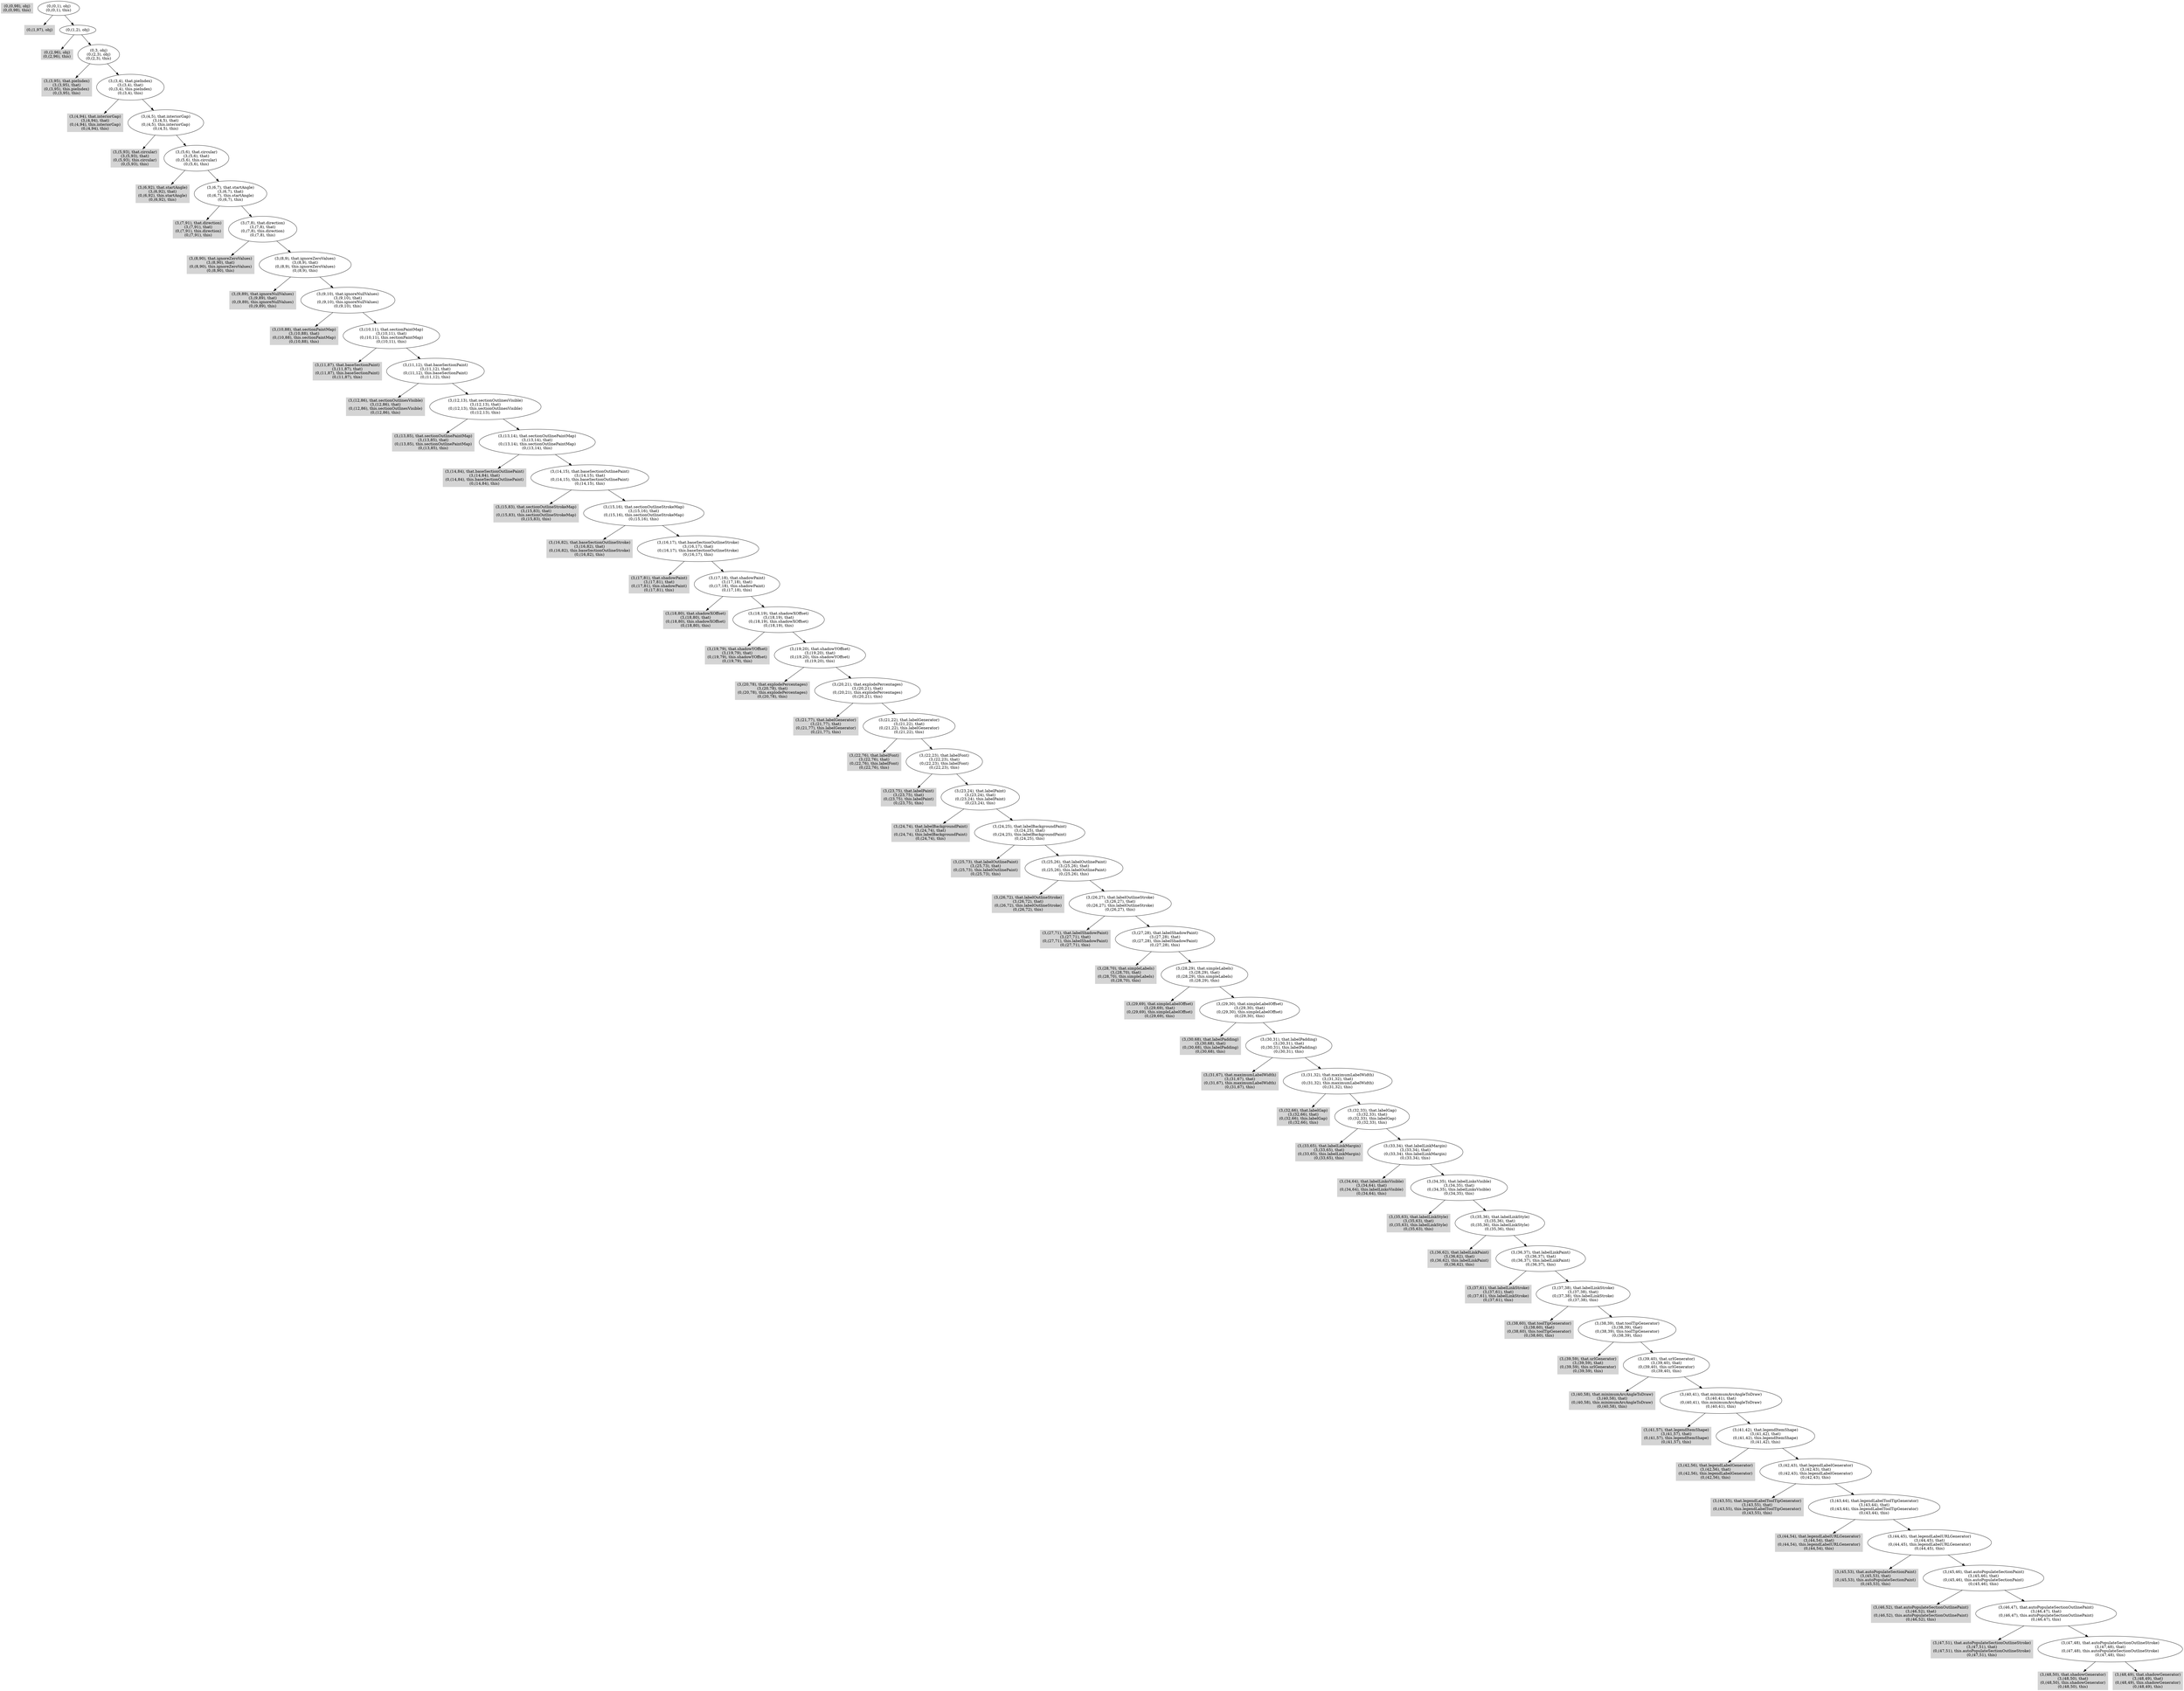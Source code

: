 digraph { 
3722 [shape=box,style=filled,color=".0 .0 .83",label="(0,(0,98), obj)\n(0,(0,98), this)"];
3723 [shape=box,style=filled,color=".0 .0 .83",label="(0,(2,96), obj)\n(0,(2,96), this)"];
3724 [shape=box,style=filled,color=".0 .0 .83",label="(3,(3,95), that.pieIndex)\n(3,(3,95), that)\n(0,(3,95), this.pieIndex)\n(0,(3,95), this)"];
3725 [shape=box,style=filled,color=".0 .0 .83",label="(3,(4,94), that.interiorGap)\n(3,(4,94), that)\n(0,(4,94), this.interiorGap)\n(0,(4,94), this)"];
3726 [shape=box,style=filled,color=".0 .0 .83",label="(3,(5,93), that.circular)\n(3,(5,93), that)\n(0,(5,93), this.circular)\n(0,(5,93), this)"];
3727 [shape=box,style=filled,color=".0 .0 .83",label="(3,(6,92), that.startAngle)\n(3,(6,92), that)\n(0,(6,92), this.startAngle)\n(0,(6,92), this)"];
3728 [shape=box,style=filled,color=".0 .0 .83",label="(3,(7,91), that.direction)\n(3,(7,91), that)\n(0,(7,91), this.direction)\n(0,(7,91), this)"];
3729 [shape=box,style=filled,color=".0 .0 .83",label="(3,(8,90), that.ignoreZeroValues)\n(3,(8,90), that)\n(0,(8,90), this.ignoreZeroValues)\n(0,(8,90), this)"];
3730 [shape=box,style=filled,color=".0 .0 .83",label="(3,(9,89), that.ignoreNullValues)\n(3,(9,89), that)\n(0,(9,89), this.ignoreNullValues)\n(0,(9,89), this)"];
3731 [shape=box,style=filled,color=".0 .0 .83",label="(3,(10,88), that.sectionPaintMap)\n(3,(10,88), that)\n(0,(10,88), this.sectionPaintMap)\n(0,(10,88), this)"];
3732 [shape=box,style=filled,color=".0 .0 .83",label="(3,(11,87), that.baseSectionPaint)\n(3,(11,87), that)\n(0,(11,87), this.baseSectionPaint)\n(0,(11,87), this)"];
3733 [shape=box,style=filled,color=".0 .0 .83",label="(3,(12,86), that.sectionOutlinesVisible)\n(3,(12,86), that)\n(0,(12,86), this.sectionOutlinesVisible)\n(0,(12,86), this)"];
3734 [shape=box,style=filled,color=".0 .0 .83",label="(3,(13,85), that.sectionOutlinePaintMap)\n(3,(13,85), that)\n(0,(13,85), this.sectionOutlinePaintMap)\n(0,(13,85), this)"];
3735 [shape=box,style=filled,color=".0 .0 .83",label="(3,(14,84), that.baseSectionOutlinePaint)\n(3,(14,84), that)\n(0,(14,84), this.baseSectionOutlinePaint)\n(0,(14,84), this)"];
3736 [shape=box,style=filled,color=".0 .0 .83",label="(3,(15,83), that.sectionOutlineStrokeMap)\n(3,(15,83), that)\n(0,(15,83), this.sectionOutlineStrokeMap)\n(0,(15,83), this)"];
3737 [shape=box,style=filled,color=".0 .0 .83",label="(3,(16,82), that.baseSectionOutlineStroke)\n(3,(16,82), that)\n(0,(16,82), this.baseSectionOutlineStroke)\n(0,(16,82), this)"];
3738 [shape=box,style=filled,color=".0 .0 .83",label="(3,(17,81), that.shadowPaint)\n(3,(17,81), that)\n(0,(17,81), this.shadowPaint)\n(0,(17,81), this)"];
3739 [shape=box,style=filled,color=".0 .0 .83",label="(3,(18,80), that.shadowXOffset)\n(3,(18,80), that)\n(0,(18,80), this.shadowXOffset)\n(0,(18,80), this)"];
3740 [shape=box,style=filled,color=".0 .0 .83",label="(3,(19,79), that.shadowYOffset)\n(3,(19,79), that)\n(0,(19,79), this.shadowYOffset)\n(0,(19,79), this)"];
3741 [shape=box,style=filled,color=".0 .0 .83",label="(3,(20,78), that.explodePercentages)\n(3,(20,78), that)\n(0,(20,78), this.explodePercentages)\n(0,(20,78), this)"];
3742 [shape=box,style=filled,color=".0 .0 .83",label="(3,(21,77), that.labelGenerator)\n(3,(21,77), that)\n(0,(21,77), this.labelGenerator)\n(0,(21,77), this)"];
3743 [shape=box,style=filled,color=".0 .0 .83",label="(3,(22,76), that.labelFont)\n(3,(22,76), that)\n(0,(22,76), this.labelFont)\n(0,(22,76), this)"];
3744 [shape=box,style=filled,color=".0 .0 .83",label="(3,(23,75), that.labelPaint)\n(3,(23,75), that)\n(0,(23,75), this.labelPaint)\n(0,(23,75), this)"];
3745 [shape=box,style=filled,color=".0 .0 .83",label="(3,(24,74), that.labelBackgroundPaint)\n(3,(24,74), that)\n(0,(24,74), this.labelBackgroundPaint)\n(0,(24,74), this)"];
3746 [shape=box,style=filled,color=".0 .0 .83",label="(3,(25,73), that.labelOutlinePaint)\n(3,(25,73), that)\n(0,(25,73), this.labelOutlinePaint)\n(0,(25,73), this)"];
3747 [shape=box,style=filled,color=".0 .0 .83",label="(3,(26,72), that.labelOutlineStroke)\n(3,(26,72), that)\n(0,(26,72), this.labelOutlineStroke)\n(0,(26,72), this)"];
3748 [shape=box,style=filled,color=".0 .0 .83",label="(3,(27,71), that.labelShadowPaint)\n(3,(27,71), that)\n(0,(27,71), this.labelShadowPaint)\n(0,(27,71), this)"];
3749 [shape=box,style=filled,color=".0 .0 .83",label="(3,(28,70), that.simpleLabels)\n(3,(28,70), that)\n(0,(28,70), this.simpleLabels)\n(0,(28,70), this)"];
3750 [shape=box,style=filled,color=".0 .0 .83",label="(3,(29,69), that.simpleLabelOffset)\n(3,(29,69), that)\n(0,(29,69), this.simpleLabelOffset)\n(0,(29,69), this)"];
3751 [shape=box,style=filled,color=".0 .0 .83",label="(3,(30,68), that.labelPadding)\n(3,(30,68), that)\n(0,(30,68), this.labelPadding)\n(0,(30,68), this)"];
3752 [shape=box,style=filled,color=".0 .0 .83",label="(3,(31,67), that.maximumLabelWidth)\n(3,(31,67), that)\n(0,(31,67), this.maximumLabelWidth)\n(0,(31,67), this)"];
3753 [shape=box,style=filled,color=".0 .0 .83",label="(3,(32,66), that.labelGap)\n(3,(32,66), that)\n(0,(32,66), this.labelGap)\n(0,(32,66), this)"];
3754 [shape=box,style=filled,color=".0 .0 .83",label="(3,(33,65), that.labelLinkMargin)\n(3,(33,65), that)\n(0,(33,65), this.labelLinkMargin)\n(0,(33,65), this)"];
3755 [shape=box,style=filled,color=".0 .0 .83",label="(3,(34,64), that.labelLinksVisible)\n(3,(34,64), that)\n(0,(34,64), this.labelLinksVisible)\n(0,(34,64), this)"];
3756 [shape=box,style=filled,color=".0 .0 .83",label="(3,(35,63), that.labelLinkStyle)\n(3,(35,63), that)\n(0,(35,63), this.labelLinkStyle)\n(0,(35,63), this)"];
3757 [shape=box,style=filled,color=".0 .0 .83",label="(3,(36,62), that.labelLinkPaint)\n(3,(36,62), that)\n(0,(36,62), this.labelLinkPaint)\n(0,(36,62), this)"];
3758 [shape=box,style=filled,color=".0 .0 .83",label="(3,(37,61), that.labelLinkStroke)\n(3,(37,61), that)\n(0,(37,61), this.labelLinkStroke)\n(0,(37,61), this)"];
3759 [shape=box,style=filled,color=".0 .0 .83",label="(3,(38,60), that.toolTipGenerator)\n(3,(38,60), that)\n(0,(38,60), this.toolTipGenerator)\n(0,(38,60), this)"];
3760 [shape=box,style=filled,color=".0 .0 .83",label="(3,(39,59), that.urlGenerator)\n(3,(39,59), that)\n(0,(39,59), this.urlGenerator)\n(0,(39,59), this)"];
3761 [shape=box,style=filled,color=".0 .0 .83",label="(3,(40,58), that.minimumArcAngleToDraw)\n(3,(40,58), that)\n(0,(40,58), this.minimumArcAngleToDraw)\n(0,(40,58), this)"];
3762 [shape=box,style=filled,color=".0 .0 .83",label="(3,(41,57), that.legendItemShape)\n(3,(41,57), that)\n(0,(41,57), this.legendItemShape)\n(0,(41,57), this)"];
3763 [shape=box,style=filled,color=".0 .0 .83",label="(3,(42,56), that.legendLabelGenerator)\n(3,(42,56), that)\n(0,(42,56), this.legendLabelGenerator)\n(0,(42,56), this)"];
3764 [shape=box,style=filled,color=".0 .0 .83",label="(3,(43,55), that.legendLabelToolTipGenerator)\n(3,(43,55), that)\n(0,(43,55), this.legendLabelToolTipGenerator)\n(0,(43,55), this)"];
3765 [shape=box,style=filled,color=".0 .0 .83",label="(3,(44,54), that.legendLabelURLGenerator)\n(3,(44,54), that)\n(0,(44,54), this.legendLabelURLGenerator)\n(0,(44,54), this)"];
3766 [shape=box,style=filled,color=".0 .0 .83",label="(3,(45,53), that.autoPopulateSectionPaint)\n(3,(45,53), that)\n(0,(45,53), this.autoPopulateSectionPaint)\n(0,(45,53), this)"];
3767 [shape=box,style=filled,color=".0 .0 .83",label="(3,(46,52), that.autoPopulateSectionOutlinePaint)\n(3,(46,52), that)\n(0,(46,52), this.autoPopulateSectionOutlinePaint)\n(0,(46,52), this)"];
3768 [shape=box,style=filled,color=".0 .0 .83",label="(3,(47,51), that.autoPopulateSectionOutlineStroke)\n(3,(47,51), that)\n(0,(47,51), this.autoPopulateSectionOutlineStroke)\n(0,(47,51), this)"];
3769 [shape=box,style=filled,color=".0 .0 .83",label="(3,(48,50), that.shadowGenerator)\n(3,(48,50), that)\n(0,(48,50), this.shadowGenerator)\n(0,(48,50), this)"];
3770 [shape=box,style=filled,color=".0 .0 .83",label="(3,(48,49), that.shadowGenerator)\n(3,(48,49), that)\n(0,(48,49), this.shadowGenerator)\n(0,(48,49), this)"];
3771 [label="(3,(47,48), that.autoPopulateSectionOutlineStroke)\n(3,(47,48), that)\n(0,(47,48), this.autoPopulateSectionOutlineStroke)\n(0,(47,48), this)"];
3772 [label="(3,(46,47), that.autoPopulateSectionOutlinePaint)\n(3,(46,47), that)\n(0,(46,47), this.autoPopulateSectionOutlinePaint)\n(0,(46,47), this)"];
3773 [label="(3,(45,46), that.autoPopulateSectionPaint)\n(3,(45,46), that)\n(0,(45,46), this.autoPopulateSectionPaint)\n(0,(45,46), this)"];
3774 [label="(3,(44,45), that.legendLabelURLGenerator)\n(3,(44,45), that)\n(0,(44,45), this.legendLabelURLGenerator)\n(0,(44,45), this)"];
3775 [label="(3,(43,44), that.legendLabelToolTipGenerator)\n(3,(43,44), that)\n(0,(43,44), this.legendLabelToolTipGenerator)\n(0,(43,44), this)"];
3776 [label="(3,(42,43), that.legendLabelGenerator)\n(3,(42,43), that)\n(0,(42,43), this.legendLabelGenerator)\n(0,(42,43), this)"];
3777 [label="(3,(41,42), that.legendItemShape)\n(3,(41,42), that)\n(0,(41,42), this.legendItemShape)\n(0,(41,42), this)"];
3778 [label="(3,(40,41), that.minimumArcAngleToDraw)\n(3,(40,41), that)\n(0,(40,41), this.minimumArcAngleToDraw)\n(0,(40,41), this)"];
3779 [label="(3,(39,40), that.urlGenerator)\n(3,(39,40), that)\n(0,(39,40), this.urlGenerator)\n(0,(39,40), this)"];
3780 [label="(3,(38,39), that.toolTipGenerator)\n(3,(38,39), that)\n(0,(38,39), this.toolTipGenerator)\n(0,(38,39), this)"];
3781 [label="(3,(37,38), that.labelLinkStroke)\n(3,(37,38), that)\n(0,(37,38), this.labelLinkStroke)\n(0,(37,38), this)"];
3782 [label="(3,(36,37), that.labelLinkPaint)\n(3,(36,37), that)\n(0,(36,37), this.labelLinkPaint)\n(0,(36,37), this)"];
3783 [label="(3,(35,36), that.labelLinkStyle)\n(3,(35,36), that)\n(0,(35,36), this.labelLinkStyle)\n(0,(35,36), this)"];
3784 [label="(3,(34,35), that.labelLinksVisible)\n(3,(34,35), that)\n(0,(34,35), this.labelLinksVisible)\n(0,(34,35), this)"];
3785 [label="(3,(33,34), that.labelLinkMargin)\n(3,(33,34), that)\n(0,(33,34), this.labelLinkMargin)\n(0,(33,34), this)"];
3786 [label="(3,(32,33), that.labelGap)\n(3,(32,33), that)\n(0,(32,33), this.labelGap)\n(0,(32,33), this)"];
3787 [label="(3,(31,32), that.maximumLabelWidth)\n(3,(31,32), that)\n(0,(31,32), this.maximumLabelWidth)\n(0,(31,32), this)"];
3788 [label="(3,(30,31), that.labelPadding)\n(3,(30,31), that)\n(0,(30,31), this.labelPadding)\n(0,(30,31), this)"];
3789 [label="(3,(29,30), that.simpleLabelOffset)\n(3,(29,30), that)\n(0,(29,30), this.simpleLabelOffset)\n(0,(29,30), this)"];
3790 [label="(3,(28,29), that.simpleLabels)\n(3,(28,29), that)\n(0,(28,29), this.simpleLabels)\n(0,(28,29), this)"];
3791 [label="(3,(27,28), that.labelShadowPaint)\n(3,(27,28), that)\n(0,(27,28), this.labelShadowPaint)\n(0,(27,28), this)"];
3792 [label="(3,(26,27), that.labelOutlineStroke)\n(3,(26,27), that)\n(0,(26,27), this.labelOutlineStroke)\n(0,(26,27), this)"];
3793 [label="(3,(25,26), that.labelOutlinePaint)\n(3,(25,26), that)\n(0,(25,26), this.labelOutlinePaint)\n(0,(25,26), this)"];
3794 [label="(3,(24,25), that.labelBackgroundPaint)\n(3,(24,25), that)\n(0,(24,25), this.labelBackgroundPaint)\n(0,(24,25), this)"];
3795 [label="(3,(23,24), that.labelPaint)\n(3,(23,24), that)\n(0,(23,24), this.labelPaint)\n(0,(23,24), this)"];
3796 [label="(3,(22,23), that.labelFont)\n(3,(22,23), that)\n(0,(22,23), this.labelFont)\n(0,(22,23), this)"];
3797 [label="(3,(21,22), that.labelGenerator)\n(3,(21,22), that)\n(0,(21,22), this.labelGenerator)\n(0,(21,22), this)"];
3798 [label="(3,(20,21), that.explodePercentages)\n(3,(20,21), that)\n(0,(20,21), this.explodePercentages)\n(0,(20,21), this)"];
3799 [label="(3,(19,20), that.shadowYOffset)\n(3,(19,20), that)\n(0,(19,20), this.shadowYOffset)\n(0,(19,20), this)"];
3800 [label="(3,(18,19), that.shadowXOffset)\n(3,(18,19), that)\n(0,(18,19), this.shadowXOffset)\n(0,(18,19), this)"];
3801 [label="(3,(17,18), that.shadowPaint)\n(3,(17,18), that)\n(0,(17,18), this.shadowPaint)\n(0,(17,18), this)"];
3802 [label="(3,(16,17), that.baseSectionOutlineStroke)\n(3,(16,17), that)\n(0,(16,17), this.baseSectionOutlineStroke)\n(0,(16,17), this)"];
3803 [label="(3,(15,16), that.sectionOutlineStrokeMap)\n(3,(15,16), that)\n(0,(15,16), this.sectionOutlineStrokeMap)\n(0,(15,16), this)"];
3804 [label="(3,(14,15), that.baseSectionOutlinePaint)\n(3,(14,15), that)\n(0,(14,15), this.baseSectionOutlinePaint)\n(0,(14,15), this)"];
3805 [label="(3,(13,14), that.sectionOutlinePaintMap)\n(3,(13,14), that)\n(0,(13,14), this.sectionOutlinePaintMap)\n(0,(13,14), this)"];
3806 [label="(3,(12,13), that.sectionOutlinesVisible)\n(3,(12,13), that)\n(0,(12,13), this.sectionOutlinesVisible)\n(0,(12,13), this)"];
3807 [label="(3,(11,12), that.baseSectionPaint)\n(3,(11,12), that)\n(0,(11,12), this.baseSectionPaint)\n(0,(11,12), this)"];
3808 [label="(3,(10,11), that.sectionPaintMap)\n(3,(10,11), that)\n(0,(10,11), this.sectionPaintMap)\n(0,(10,11), this)"];
3809 [label="(3,(9,10), that.ignoreNullValues)\n(3,(9,10), that)\n(0,(9,10), this.ignoreNullValues)\n(0,(9,10), this)"];
3810 [label="(3,(8,9), that.ignoreZeroValues)\n(3,(8,9), that)\n(0,(8,9), this.ignoreZeroValues)\n(0,(8,9), this)"];
3811 [label="(3,(7,8), that.direction)\n(3,(7,8), that)\n(0,(7,8), this.direction)\n(0,(7,8), this)"];
3812 [label="(3,(6,7), that.startAngle)\n(3,(6,7), that)\n(0,(6,7), this.startAngle)\n(0,(6,7), this)"];
3813 [label="(3,(5,6), that.circular)\n(3,(5,6), that)\n(0,(5,6), this.circular)\n(0,(5,6), this)"];
3814 [label="(3,(4,5), that.interiorGap)\n(3,(4,5), that)\n(0,(4,5), this.interiorGap)\n(0,(4,5), this)"];
3815 [label="(3,(3,4), that.pieIndex)\n(3,(3,4), that)\n(0,(3,4), this.pieIndex)\n(0,(3,4), this)"];
3816 [label="(0,3, obj)\n(0,(2,3), obj)\n(0,(2,3), this)"];
3817 [shape=box,style=filled,color=".0 .0 .83",label="(0,(1,97), obj)"];
3818 [label="(0,(1,2), obj)"];
3819 [label="(0,(0,1), obj)\n(0,(0,1), this)"];
3771 -> 3769;
3771 -> 3770;
3772 -> 3768;
3772 -> 3771;
3773 -> 3767;
3773 -> 3772;
3774 -> 3766;
3774 -> 3773;
3775 -> 3765;
3775 -> 3774;
3776 -> 3764;
3776 -> 3775;
3777 -> 3763;
3777 -> 3776;
3778 -> 3762;
3778 -> 3777;
3779 -> 3761;
3779 -> 3778;
3780 -> 3760;
3780 -> 3779;
3781 -> 3759;
3781 -> 3780;
3782 -> 3758;
3782 -> 3781;
3783 -> 3757;
3783 -> 3782;
3784 -> 3756;
3784 -> 3783;
3785 -> 3755;
3785 -> 3784;
3786 -> 3754;
3786 -> 3785;
3787 -> 3753;
3787 -> 3786;
3788 -> 3752;
3788 -> 3787;
3789 -> 3751;
3789 -> 3788;
3790 -> 3750;
3790 -> 3789;
3791 -> 3749;
3791 -> 3790;
3792 -> 3748;
3792 -> 3791;
3793 -> 3747;
3793 -> 3792;
3794 -> 3746;
3794 -> 3793;
3795 -> 3745;
3795 -> 3794;
3796 -> 3744;
3796 -> 3795;
3797 -> 3743;
3797 -> 3796;
3798 -> 3742;
3798 -> 3797;
3799 -> 3741;
3799 -> 3798;
3800 -> 3740;
3800 -> 3799;
3801 -> 3739;
3801 -> 3800;
3802 -> 3738;
3802 -> 3801;
3803 -> 3737;
3803 -> 3802;
3804 -> 3736;
3804 -> 3803;
3805 -> 3735;
3805 -> 3804;
3806 -> 3734;
3806 -> 3805;
3807 -> 3733;
3807 -> 3806;
3808 -> 3732;
3808 -> 3807;
3809 -> 3731;
3809 -> 3808;
3810 -> 3730;
3810 -> 3809;
3811 -> 3729;
3811 -> 3810;
3812 -> 3728;
3812 -> 3811;
3813 -> 3727;
3813 -> 3812;
3814 -> 3726;
3814 -> 3813;
3815 -> 3725;
3815 -> 3814;
3816 -> 3724;
3816 -> 3815;
3818 -> 3723;
3818 -> 3816;
3819 -> 3817;
3819 -> 3818;
}